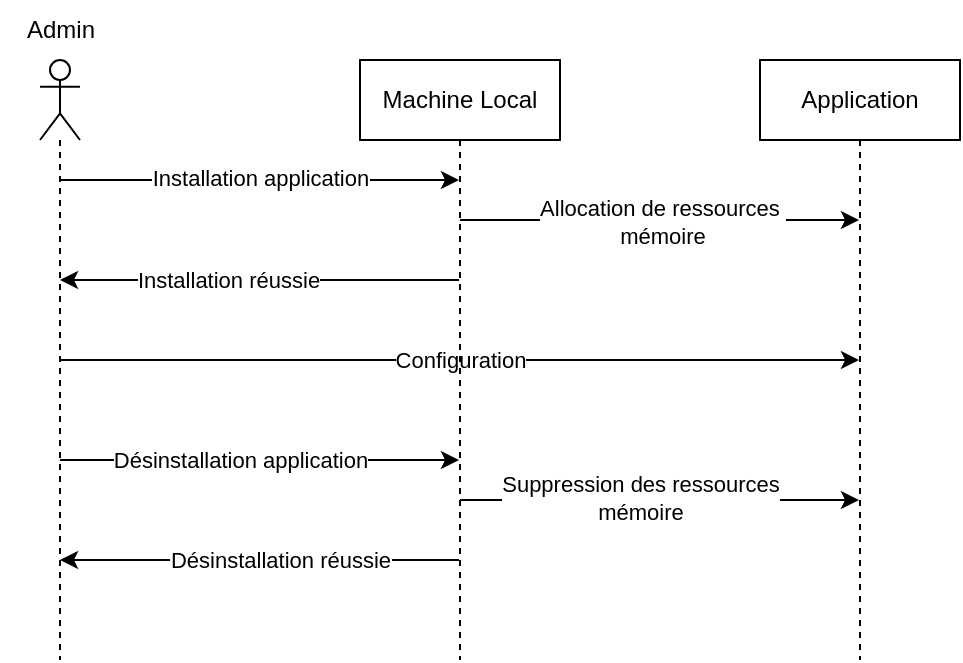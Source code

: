 <mxfile version="20.5.3" type="github">
  <diagram id="Vkol3Xqrpf9xBEXjYmv2" name="Page-1">
    <mxGraphModel dx="997" dy="548" grid="1" gridSize="10" guides="1" tooltips="1" connect="1" arrows="1" fold="1" page="1" pageScale="1" pageWidth="827" pageHeight="1169" math="0" shadow="0">
      <root>
        <mxCell id="0" />
        <mxCell id="1" parent="0" />
        <mxCell id="rtgqJ3zLbVFpwjIn28qb-1" value="" style="shape=umlLifeline;participant=umlActor;perimeter=lifelinePerimeter;whiteSpace=wrap;html=1;container=1;collapsible=0;recursiveResize=0;verticalAlign=top;spacingTop=36;outlineConnect=0;" parent="1" vertex="1">
          <mxGeometry x="190" y="40" width="20" height="300" as="geometry" />
        </mxCell>
        <mxCell id="rtgqJ3zLbVFpwjIn28qb-4" value="Admin" style="text;html=1;align=center;verticalAlign=middle;resizable=0;points=[];autosize=1;strokeColor=none;fillColor=none;" parent="1" vertex="1">
          <mxGeometry x="170" y="10" width="60" height="30" as="geometry" />
        </mxCell>
        <mxCell id="rtgqJ3zLbVFpwjIn28qb-7" value="" style="endArrow=classic;html=1;rounded=0;" parent="1" source="rtgqJ3zLbVFpwjIn28qb-1" target="cpfkslM7Rsk8DenqXvCb-1" edge="1">
          <mxGeometry width="50" height="50" relative="1" as="geometry">
            <mxPoint x="360" y="190" as="sourcePoint" />
            <mxPoint x="399.5" y="100" as="targetPoint" />
            <Array as="points">
              <mxPoint x="300" y="100" />
            </Array>
          </mxGeometry>
        </mxCell>
        <mxCell id="rtgqJ3zLbVFpwjIn28qb-8" value="Installation application" style="edgeLabel;html=1;align=center;verticalAlign=middle;resizable=0;points=[];" parent="rtgqJ3zLbVFpwjIn28qb-7" connectable="0" vertex="1">
          <mxGeometry x="-0.147" y="1" relative="1" as="geometry">
            <mxPoint x="15" as="offset" />
          </mxGeometry>
        </mxCell>
        <mxCell id="rtgqJ3zLbVFpwjIn28qb-9" value="" style="endArrow=classic;html=1;rounded=0;" parent="1" source="cpfkslM7Rsk8DenqXvCb-1" target="cpfkslM7Rsk8DenqXvCb-2" edge="1">
          <mxGeometry width="50" height="50" relative="1" as="geometry">
            <mxPoint x="399.5" y="120" as="sourcePoint" />
            <mxPoint x="599.5" y="120" as="targetPoint" />
            <Array as="points">
              <mxPoint x="500" y="120" />
            </Array>
          </mxGeometry>
        </mxCell>
        <mxCell id="rtgqJ3zLbVFpwjIn28qb-10" value="Allocation de ressources&amp;nbsp;&lt;br&gt;mémoire" style="edgeLabel;html=1;align=center;verticalAlign=middle;resizable=0;points=[];" parent="rtgqJ3zLbVFpwjIn28qb-9" connectable="0" vertex="1">
          <mxGeometry x="-0.354" y="-1" relative="1" as="geometry">
            <mxPoint x="36" as="offset" />
          </mxGeometry>
        </mxCell>
        <mxCell id="rtgqJ3zLbVFpwjIn28qb-11" value="" style="endArrow=classic;html=1;rounded=0;" parent="1" source="cpfkslM7Rsk8DenqXvCb-1" target="rtgqJ3zLbVFpwjIn28qb-1" edge="1">
          <mxGeometry width="50" height="50" relative="1" as="geometry">
            <mxPoint x="399.5" y="150" as="sourcePoint" />
            <mxPoint x="200" y="150" as="targetPoint" />
            <Array as="points">
              <mxPoint x="310" y="150" />
            </Array>
          </mxGeometry>
        </mxCell>
        <mxCell id="rtgqJ3zLbVFpwjIn28qb-12" value="Installation réussie" style="edgeLabel;html=1;align=center;verticalAlign=middle;resizable=0;points=[];" parent="rtgqJ3zLbVFpwjIn28qb-11" connectable="0" vertex="1">
          <mxGeometry x="-0.159" y="-1" relative="1" as="geometry">
            <mxPoint x="-32" y="1" as="offset" />
          </mxGeometry>
        </mxCell>
        <mxCell id="rtgqJ3zLbVFpwjIn28qb-13" value="" style="endArrow=classic;html=1;rounded=0;" parent="1" source="rtgqJ3zLbVFpwjIn28qb-1" target="cpfkslM7Rsk8DenqXvCb-2" edge="1">
          <mxGeometry width="50" height="50" relative="1" as="geometry">
            <mxPoint x="360" y="190" as="sourcePoint" />
            <mxPoint x="599.5" y="190" as="targetPoint" />
          </mxGeometry>
        </mxCell>
        <mxCell id="rtgqJ3zLbVFpwjIn28qb-14" value="Configuration" style="edgeLabel;html=1;align=center;verticalAlign=middle;resizable=0;points=[];" parent="rtgqJ3zLbVFpwjIn28qb-13" connectable="0" vertex="1">
          <mxGeometry x="-0.374" y="-1" relative="1" as="geometry">
            <mxPoint x="75" y="-1" as="offset" />
          </mxGeometry>
        </mxCell>
        <mxCell id="rtgqJ3zLbVFpwjIn28qb-15" value="" style="endArrow=classic;html=1;rounded=0;" parent="1" source="rtgqJ3zLbVFpwjIn28qb-1" target="cpfkslM7Rsk8DenqXvCb-1" edge="1">
          <mxGeometry width="50" height="50" relative="1" as="geometry">
            <mxPoint x="360" y="190" as="sourcePoint" />
            <mxPoint x="399.5" y="240" as="targetPoint" />
            <Array as="points">
              <mxPoint x="300" y="240" />
            </Array>
          </mxGeometry>
        </mxCell>
        <mxCell id="rtgqJ3zLbVFpwjIn28qb-16" value="Désinstallation application" style="edgeLabel;html=1;align=center;verticalAlign=middle;resizable=0;points=[];" parent="rtgqJ3zLbVFpwjIn28qb-15" connectable="0" vertex="1">
          <mxGeometry x="-0.102" relative="1" as="geometry">
            <mxPoint as="offset" />
          </mxGeometry>
        </mxCell>
        <mxCell id="rtgqJ3zLbVFpwjIn28qb-17" value="" style="endArrow=classic;html=1;rounded=0;" parent="1" source="cpfkslM7Rsk8DenqXvCb-1" target="cpfkslM7Rsk8DenqXvCb-2" edge="1">
          <mxGeometry width="50" height="50" relative="1" as="geometry">
            <mxPoint x="399.5" y="260" as="sourcePoint" />
            <mxPoint x="599.5" y="260" as="targetPoint" />
            <Array as="points">
              <mxPoint x="500" y="260" />
            </Array>
          </mxGeometry>
        </mxCell>
        <mxCell id="rtgqJ3zLbVFpwjIn28qb-18" value="Suppression des ressources&lt;br&gt;mémoire" style="edgeLabel;html=1;align=center;verticalAlign=middle;resizable=0;points=[];" parent="rtgqJ3zLbVFpwjIn28qb-17" connectable="0" vertex="1">
          <mxGeometry x="-0.276" y="1" relative="1" as="geometry">
            <mxPoint x="18" as="offset" />
          </mxGeometry>
        </mxCell>
        <mxCell id="rtgqJ3zLbVFpwjIn28qb-19" value="" style="endArrow=classic;html=1;rounded=0;" parent="1" source="cpfkslM7Rsk8DenqXvCb-1" target="rtgqJ3zLbVFpwjIn28qb-1" edge="1">
          <mxGeometry width="50" height="50" relative="1" as="geometry">
            <mxPoint x="399.5" y="290" as="sourcePoint" />
            <mxPoint x="410" y="250" as="targetPoint" />
            <Array as="points">
              <mxPoint x="300" y="290" />
            </Array>
          </mxGeometry>
        </mxCell>
        <mxCell id="rtgqJ3zLbVFpwjIn28qb-20" value="Désinstallation réussie" style="edgeLabel;html=1;align=center;verticalAlign=middle;resizable=0;points=[];" parent="rtgqJ3zLbVFpwjIn28qb-19" connectable="0" vertex="1">
          <mxGeometry x="0.141" relative="1" as="geometry">
            <mxPoint x="24" as="offset" />
          </mxGeometry>
        </mxCell>
        <mxCell id="cpfkslM7Rsk8DenqXvCb-1" value="Machine Local" style="shape=umlLifeline;perimeter=lifelinePerimeter;whiteSpace=wrap;html=1;container=1;collapsible=0;recursiveResize=0;outlineConnect=0;" vertex="1" parent="1">
          <mxGeometry x="350" y="40" width="100" height="300" as="geometry" />
        </mxCell>
        <mxCell id="cpfkslM7Rsk8DenqXvCb-2" value="Application" style="shape=umlLifeline;perimeter=lifelinePerimeter;whiteSpace=wrap;html=1;container=1;collapsible=0;recursiveResize=0;outlineConnect=0;" vertex="1" parent="1">
          <mxGeometry x="550" y="40" width="100" height="300" as="geometry" />
        </mxCell>
      </root>
    </mxGraphModel>
  </diagram>
</mxfile>
